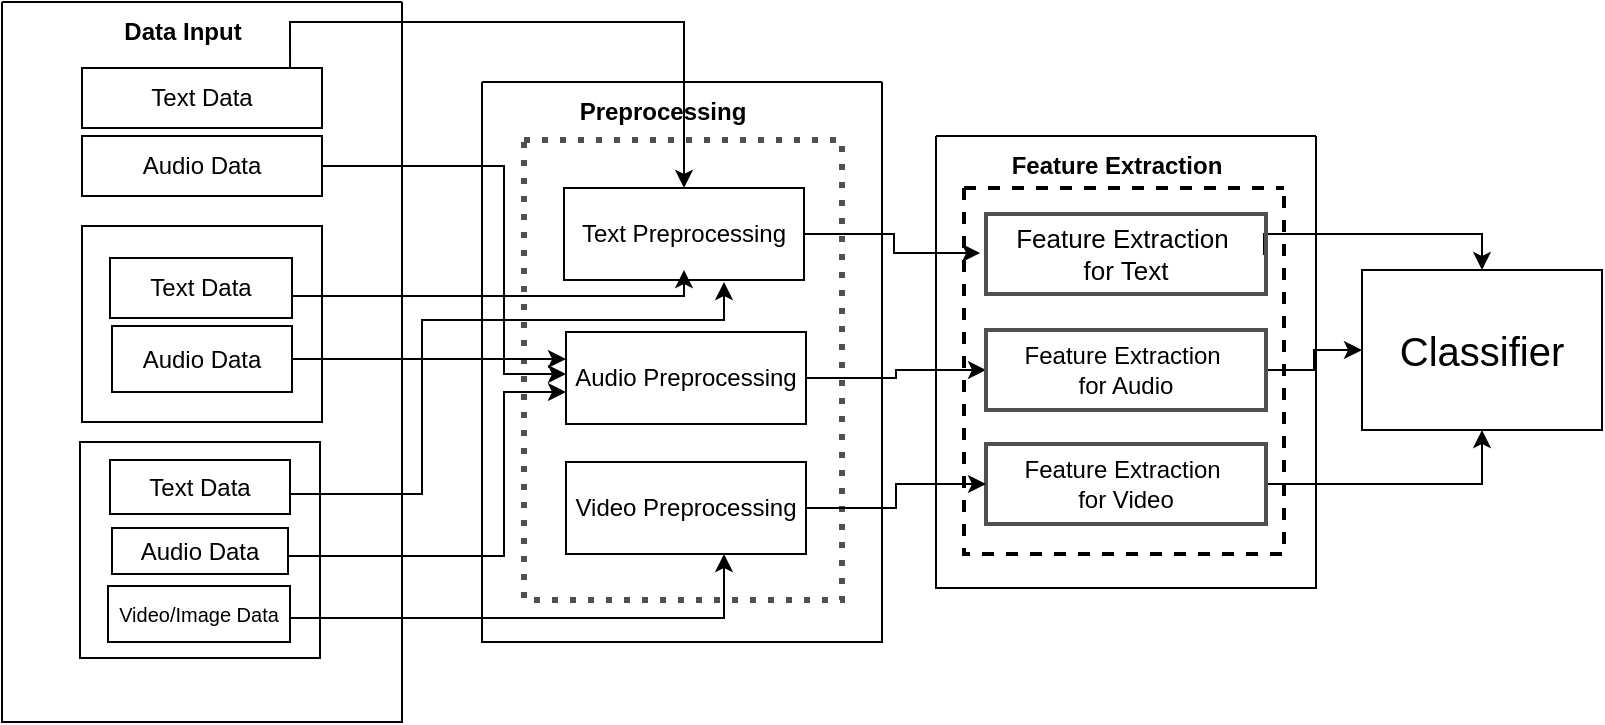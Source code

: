 <mxfile version="26.0.16">
  <diagram name="Page-1" id="EUl1vxFFJ5Gc7FnKx49O">
    <mxGraphModel dx="1059" dy="549" grid="1" gridSize="10" guides="1" tooltips="1" connect="1" arrows="1" fold="1" page="1" pageScale="1" pageWidth="850" pageHeight="1100" math="0" shadow="0">
      <root>
        <mxCell id="0" />
        <mxCell id="1" parent="0" />
        <mxCell id="kTb0xDNw25iS7PPy5Nj6-54" value="" style="edgeStyle=orthogonalEdgeStyle;rounded=0;orthogonalLoop=1;jettySize=auto;html=1;exitX=1;exitY=0.25;exitDx=0;exitDy=0;" parent="1" source="kTb0xDNw25iS7PPy5Nj6-24" target="kTb0xDNw25iS7PPy5Nj6-33" edge="1">
          <mxGeometry relative="1" as="geometry">
            <Array as="points">
              <mxPoint x="670" y="440" />
              <mxPoint x="670" y="430" />
              <mxPoint x="779" y="430" />
            </Array>
          </mxGeometry>
        </mxCell>
        <mxCell id="kTb0xDNw25iS7PPy5Nj6-37" value="" style="endArrow=classic;html=1;rounded=0;exitX=0.867;exitY=0.177;exitDx=0;exitDy=0;exitPerimeter=0;" parent="1" source="kTb0xDNw25iS7PPy5Nj6-5" target="kTb0xDNw25iS7PPy5Nj6-13" edge="1">
          <mxGeometry width="50" height="50" relative="1" as="geometry">
            <mxPoint x="184" y="345" as="sourcePoint" />
            <mxPoint x="289" y="414" as="targetPoint" />
            <Array as="points">
              <mxPoint x="183" y="324" />
              <mxPoint x="380" y="324" />
            </Array>
          </mxGeometry>
        </mxCell>
        <mxCell id="kTb0xDNw25iS7PPy5Nj6-49" value="" style="edgeStyle=orthogonalEdgeStyle;rounded=0;orthogonalLoop=1;jettySize=auto;html=1;entryX=0;entryY=0.5;entryDx=0;entryDy=0;exitX=1;exitY=0.5;exitDx=0;exitDy=0;" parent="1" source="kTb0xDNw25iS7PPy5Nj6-22" target="kTb0xDNw25iS7PPy5Nj6-30" edge="1">
          <mxGeometry relative="1" as="geometry" />
        </mxCell>
        <mxCell id="kTb0xDNw25iS7PPy5Nj6-21" value="" style="rounded=0;whiteSpace=wrap;html=1;strokeColor=light-dark(#544f4f, #ededed);dashed=1;dashPattern=1 2;strokeWidth=3;fillColor=none;perimeterSpacing=0;" parent="1" vertex="1">
          <mxGeometry x="300" y="383" width="159" height="230" as="geometry" />
        </mxCell>
        <mxCell id="kTb0xDNw25iS7PPy5Nj6-3" value="" style="swimlane;startSize=0;" parent="1" vertex="1">
          <mxGeometry x="39" y="314" width="200" height="360" as="geometry" />
        </mxCell>
        <mxCell id="kTb0xDNw25iS7PPy5Nj6-45" value="" style="edgeStyle=orthogonalEdgeStyle;rounded=0;orthogonalLoop=1;jettySize=auto;html=1;exitX=1;exitY=0.5;exitDx=0;exitDy=0;" parent="kTb0xDNw25iS7PPy5Nj6-3" edge="1">
          <mxGeometry relative="1" as="geometry">
            <mxPoint x="140" y="264.5" as="sourcePoint" />
            <mxPoint x="282" y="195" as="targetPoint" />
            <Array as="points">
              <mxPoint x="140" y="277" />
              <mxPoint x="251" y="277" />
              <mxPoint x="251" y="195" />
            </Array>
          </mxGeometry>
        </mxCell>
        <mxCell id="GaZhmugnoqYt3bhZ0B85-3" value="" style="rounded=0;whiteSpace=wrap;html=1;fillColor=none;" parent="kTb0xDNw25iS7PPy5Nj6-3" vertex="1">
          <mxGeometry x="39" y="220" width="120" height="108" as="geometry" />
        </mxCell>
        <mxCell id="GaZhmugnoqYt3bhZ0B85-2" value="" style="rounded=0;whiteSpace=wrap;html=1;fillColor=none;" parent="kTb0xDNw25iS7PPy5Nj6-3" vertex="1">
          <mxGeometry x="40" y="112" width="120" height="98" as="geometry" />
        </mxCell>
        <mxCell id="kTb0xDNw25iS7PPy5Nj6-5" value="Text Data" style="rounded=0;whiteSpace=wrap;html=1;" parent="kTb0xDNw25iS7PPy5Nj6-3" vertex="1">
          <mxGeometry x="40" y="33" width="120" height="30" as="geometry" />
        </mxCell>
        <mxCell id="kTb0xDNw25iS7PPy5Nj6-6" value="&lt;b&gt;Data Input&lt;/b&gt;" style="text;html=1;align=center;verticalAlign=middle;resizable=0;points=[];autosize=1;strokeColor=none;fillColor=none;" parent="kTb0xDNw25iS7PPy5Nj6-3" vertex="1">
          <mxGeometry x="50" width="80" height="30" as="geometry" />
        </mxCell>
        <mxCell id="kTb0xDNw25iS7PPy5Nj6-7" value="Audio Data" style="rounded=0;whiteSpace=wrap;html=1;" parent="kTb0xDNw25iS7PPy5Nj6-3" vertex="1">
          <mxGeometry x="40" y="67" width="120" height="30" as="geometry" />
        </mxCell>
        <mxCell id="kTb0xDNw25iS7PPy5Nj6-8" value="Text Data" style="rounded=0;whiteSpace=wrap;html=1;" parent="kTb0xDNw25iS7PPy5Nj6-3" vertex="1">
          <mxGeometry x="54" y="128" width="91" height="30" as="geometry" />
        </mxCell>
        <mxCell id="kTb0xDNw25iS7PPy5Nj6-9" value="Audio Data" style="rounded=0;whiteSpace=wrap;html=1;" parent="kTb0xDNw25iS7PPy5Nj6-3" vertex="1">
          <mxGeometry x="55" y="162" width="90" height="33" as="geometry" />
        </mxCell>
        <mxCell id="kTb0xDNw25iS7PPy5Nj6-10" value="Audio Data" style="rounded=0;whiteSpace=wrap;html=1;" parent="kTb0xDNw25iS7PPy5Nj6-3" vertex="1">
          <mxGeometry x="55" y="263" width="88" height="23" as="geometry" />
        </mxCell>
        <mxCell id="kTb0xDNw25iS7PPy5Nj6-11" value="&lt;font style=&quot;font-size: 10px;&quot;&gt;Video/Image Data&lt;/font&gt;" style="rounded=0;whiteSpace=wrap;html=1;strokeWidth=1;" parent="kTb0xDNw25iS7PPy5Nj6-3" vertex="1">
          <mxGeometry x="53" y="292" width="91" height="28" as="geometry" />
        </mxCell>
        <mxCell id="kTb0xDNw25iS7PPy5Nj6-20" value="Text Data" style="rounded=0;whiteSpace=wrap;html=1;" parent="kTb0xDNw25iS7PPy5Nj6-3" vertex="1">
          <mxGeometry x="54" y="229" width="90" height="27" as="geometry" />
        </mxCell>
        <mxCell id="kTb0xDNw25iS7PPy5Nj6-12" value="" style="swimlane;startSize=0;" parent="1" vertex="1">
          <mxGeometry x="279" y="354" width="200" height="280" as="geometry" />
        </mxCell>
        <mxCell id="kTb0xDNw25iS7PPy5Nj6-13" value="Text Preprocessing" style="rounded=0;whiteSpace=wrap;html=1;" parent="kTb0xDNw25iS7PPy5Nj6-12" vertex="1">
          <mxGeometry x="41" y="53" width="120" height="46" as="geometry" />
        </mxCell>
        <mxCell id="kTb0xDNw25iS7PPy5Nj6-14" value="&lt;b&gt;Preprocessing&lt;/b&gt;" style="text;html=1;align=center;verticalAlign=middle;resizable=0;points=[];autosize=1;strokeColor=none;fillColor=none;" parent="kTb0xDNw25iS7PPy5Nj6-12" vertex="1">
          <mxGeometry x="35" width="110" height="30" as="geometry" />
        </mxCell>
        <mxCell id="kTb0xDNw25iS7PPy5Nj6-22" value="Audio Preprocessing" style="rounded=0;whiteSpace=wrap;html=1;" parent="kTb0xDNw25iS7PPy5Nj6-12" vertex="1">
          <mxGeometry x="42" y="125" width="120" height="46" as="geometry" />
        </mxCell>
        <mxCell id="kTb0xDNw25iS7PPy5Nj6-23" value="Video Preprocessing" style="rounded=0;whiteSpace=wrap;html=1;" parent="kTb0xDNw25iS7PPy5Nj6-12" vertex="1">
          <mxGeometry x="42" y="190" width="120" height="46" as="geometry" />
        </mxCell>
        <mxCell id="kTb0xDNw25iS7PPy5Nj6-24" value="&lt;font style=&quot;font-size: 13px;&quot;&gt;Feature Extraction&amp;nbsp;&lt;/font&gt;&lt;div&gt;&lt;font style=&quot;font-size: 13px;&quot;&gt;for Text&lt;/font&gt;&lt;/div&gt;" style="rounded=0;whiteSpace=wrap;html=1;strokeColor=light-dark(#544f4f, #ededed);strokeWidth=2;fillColor=none;perimeterSpacing=0;" parent="1" vertex="1">
          <mxGeometry x="531" y="420" width="140" height="40" as="geometry" />
        </mxCell>
        <mxCell id="kTb0xDNw25iS7PPy5Nj6-52" value="" style="edgeStyle=orthogonalEdgeStyle;rounded=0;orthogonalLoop=1;jettySize=auto;html=1;" parent="1" source="kTb0xDNw25iS7PPy5Nj6-30" target="kTb0xDNw25iS7PPy5Nj6-33" edge="1">
          <mxGeometry relative="1" as="geometry" />
        </mxCell>
        <mxCell id="kTb0xDNw25iS7PPy5Nj6-30" value="Feature Extraction&amp;nbsp;&lt;div&gt;for Audio&lt;/div&gt;" style="rounded=0;whiteSpace=wrap;html=1;strokeColor=light-dark(#544f4f, #ededed);strokeWidth=2;fillColor=none;perimeterSpacing=0;" parent="1" vertex="1">
          <mxGeometry x="531" y="478" width="140" height="40" as="geometry" />
        </mxCell>
        <mxCell id="kTb0xDNw25iS7PPy5Nj6-53" value="" style="edgeStyle=orthogonalEdgeStyle;rounded=0;orthogonalLoop=1;jettySize=auto;html=1;" parent="1" source="kTb0xDNw25iS7PPy5Nj6-31" target="kTb0xDNw25iS7PPy5Nj6-33" edge="1">
          <mxGeometry relative="1" as="geometry" />
        </mxCell>
        <mxCell id="kTb0xDNw25iS7PPy5Nj6-31" value="Feature Extraction&amp;nbsp;&lt;div&gt;for Video&lt;/div&gt;" style="rounded=0;whiteSpace=wrap;html=1;strokeColor=light-dark(#544f4f, #ededed);strokeWidth=2;fillColor=none;perimeterSpacing=0;" parent="1" vertex="1">
          <mxGeometry x="531" y="535" width="140" height="40" as="geometry" />
        </mxCell>
        <mxCell id="kTb0xDNw25iS7PPy5Nj6-33" value="&lt;font style=&quot;font-size: 20px;&quot;&gt;Classifier&lt;/font&gt;" style="rounded=0;whiteSpace=wrap;html=1;fillColor=none;" parent="1" vertex="1">
          <mxGeometry x="719" y="448" width="120" height="80" as="geometry" />
        </mxCell>
        <mxCell id="kTb0xDNw25iS7PPy5Nj6-42" value="" style="edgeStyle=orthogonalEdgeStyle;rounded=0;orthogonalLoop=1;jettySize=auto;html=1;" parent="1" edge="1">
          <mxGeometry relative="1" as="geometry">
            <mxPoint x="380" y="448" as="targetPoint" />
            <Array as="points">
              <mxPoint x="380" y="461" />
            </Array>
            <mxPoint x="184" y="461" as="sourcePoint" />
          </mxGeometry>
        </mxCell>
        <mxCell id="kTb0xDNw25iS7PPy5Nj6-43" value="" style="edgeStyle=orthogonalEdgeStyle;rounded=0;orthogonalLoop=1;jettySize=auto;html=1;" parent="1" edge="1">
          <mxGeometry relative="1" as="geometry">
            <mxPoint x="400" y="454" as="targetPoint" />
            <Array as="points">
              <mxPoint x="183" y="560" />
              <mxPoint x="249" y="560" />
              <mxPoint x="249" y="473" />
              <mxPoint x="400" y="473" />
            </Array>
            <mxPoint x="183" y="550.0" as="sourcePoint" />
          </mxGeometry>
        </mxCell>
        <mxCell id="kTb0xDNw25iS7PPy5Nj6-47" value="" style="edgeStyle=orthogonalEdgeStyle;rounded=0;orthogonalLoop=1;jettySize=auto;html=1;exitX=1;exitY=0.25;exitDx=0;exitDy=0;" parent="1" edge="1">
          <mxGeometry relative="1" as="geometry">
            <mxPoint x="183" y="622.0" as="sourcePoint" />
            <mxPoint x="400" y="590" as="targetPoint" />
            <Array as="points">
              <mxPoint x="400" y="622" />
            </Array>
          </mxGeometry>
        </mxCell>
        <mxCell id="kTb0xDNw25iS7PPy5Nj6-48" value="" style="edgeStyle=orthogonalEdgeStyle;rounded=0;orthogonalLoop=1;jettySize=auto;html=1;entryX=-0.021;entryY=0.488;entryDx=0;entryDy=0;entryPerimeter=0;" parent="1" source="kTb0xDNw25iS7PPy5Nj6-13" target="kTb0xDNw25iS7PPy5Nj6-24" edge="1">
          <mxGeometry relative="1" as="geometry">
            <mxPoint x="520" y="441" as="targetPoint" />
            <Array as="points">
              <mxPoint x="485" y="430" />
              <mxPoint x="485" y="440" />
            </Array>
          </mxGeometry>
        </mxCell>
        <mxCell id="kTb0xDNw25iS7PPy5Nj6-50" value="" style="edgeStyle=orthogonalEdgeStyle;rounded=0;orthogonalLoop=1;jettySize=auto;html=1;" parent="1" source="kTb0xDNw25iS7PPy5Nj6-23" target="kTb0xDNw25iS7PPy5Nj6-31" edge="1">
          <mxGeometry relative="1" as="geometry" />
        </mxCell>
        <mxCell id="kTb0xDNw25iS7PPy5Nj6-25" value="" style="swimlane;startSize=0;" parent="1" vertex="1">
          <mxGeometry x="506" y="381" width="190" height="226" as="geometry" />
        </mxCell>
        <mxCell id="kTb0xDNw25iS7PPy5Nj6-27" value="&lt;b&gt;Feature Extraction&lt;/b&gt;" style="text;html=1;align=center;verticalAlign=middle;resizable=0;points=[];autosize=1;strokeColor=none;fillColor=none;" parent="kTb0xDNw25iS7PPy5Nj6-25" vertex="1">
          <mxGeometry x="25" width="130" height="30" as="geometry" />
        </mxCell>
        <mxCell id="GaZhmugnoqYt3bhZ0B85-1" value="" style="edgeStyle=orthogonalEdgeStyle;rounded=0;orthogonalLoop=1;jettySize=auto;html=1;exitX=1;exitY=0.5;exitDx=0;exitDy=0;" parent="1" source="kTb0xDNw25iS7PPy5Nj6-7" edge="1">
          <mxGeometry relative="1" as="geometry">
            <mxPoint x="210" y="396" as="sourcePoint" />
            <mxPoint x="321" y="500" as="targetPoint" />
            <Array as="points">
              <mxPoint x="290" y="396" />
              <mxPoint x="290" y="500" />
            </Array>
          </mxGeometry>
        </mxCell>
        <mxCell id="GaZhmugnoqYt3bhZ0B85-5" value="" style="swimlane;startSize=0;dashed=1;strokeWidth=2;" parent="1" vertex="1">
          <mxGeometry x="520" y="407" width="160" height="183" as="geometry" />
        </mxCell>
        <mxCell id="7KjXkfPYw3LmRhmLm5G5-1" value="" style="edgeStyle=orthogonalEdgeStyle;rounded=0;orthogonalLoop=1;jettySize=auto;html=1;exitX=1;exitY=0.5;exitDx=0;exitDy=0;" edge="1" parent="1" source="kTb0xDNw25iS7PPy5Nj6-9">
          <mxGeometry relative="1" as="geometry">
            <mxPoint x="205" y="492.545" as="sourcePoint" />
            <mxPoint x="321" y="492.545" as="targetPoint" />
            <Array as="points" />
          </mxGeometry>
        </mxCell>
      </root>
    </mxGraphModel>
  </diagram>
</mxfile>
